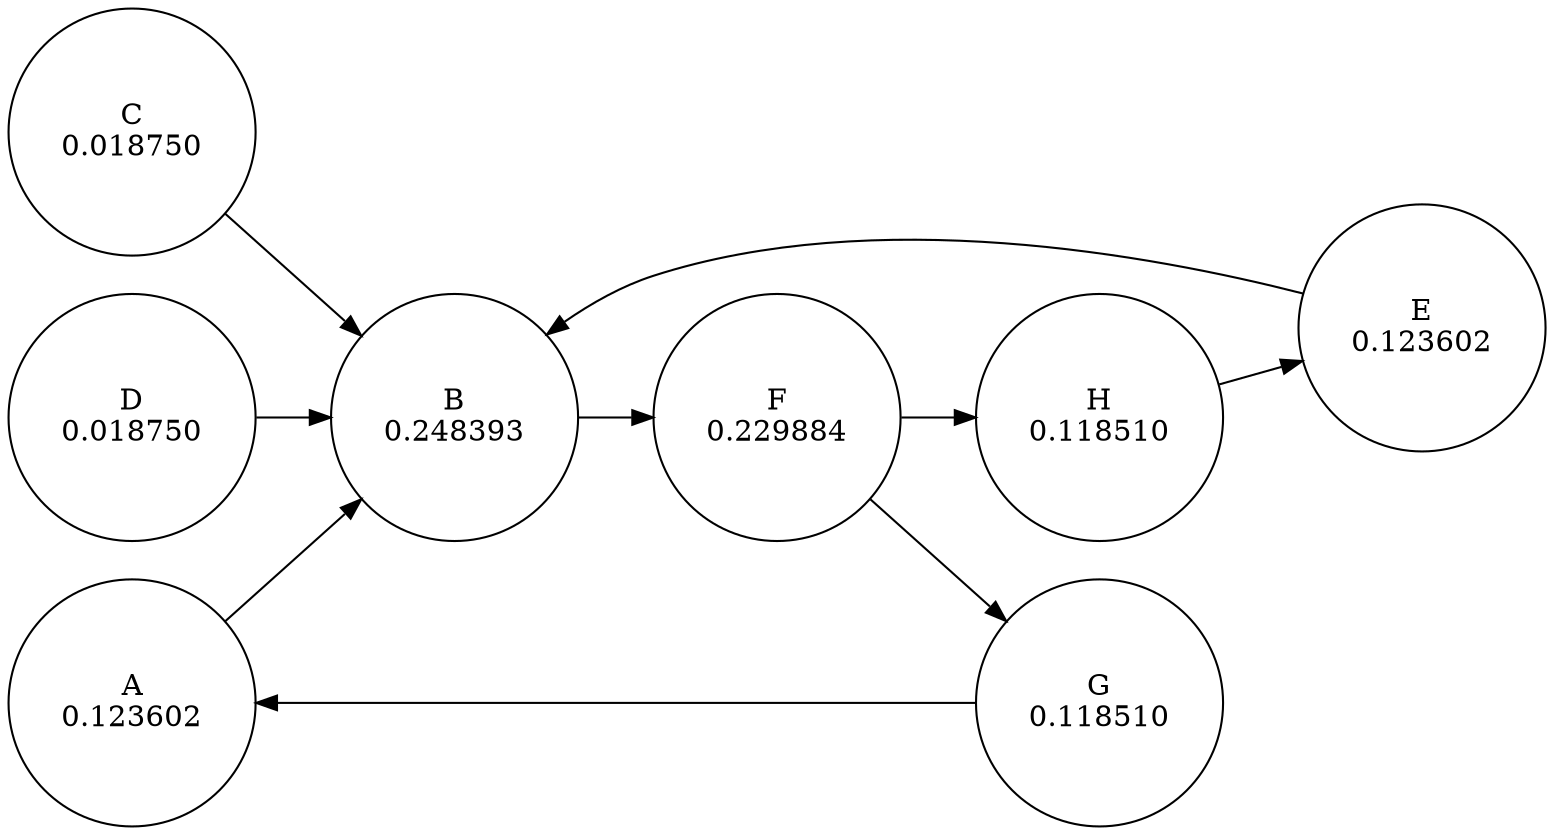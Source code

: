 digraph PageRank {
    rankdir=LR;
    node [shape=circle];
    A -> B
    B -> F
    C -> B
    D -> B
    E -> B
    F -> G
    F -> H
    G -> A
    H -> E
    B [label="B
0.248393"];
    F [label="F
0.229884"];
    A [label="A
0.123602"];
    E [label="E
0.123602"];
    G [label="G
0.118510"];
    H [label="H
0.118510"];
    C [label="C
0.018750"];
    D [label="D
0.018750"];
}
